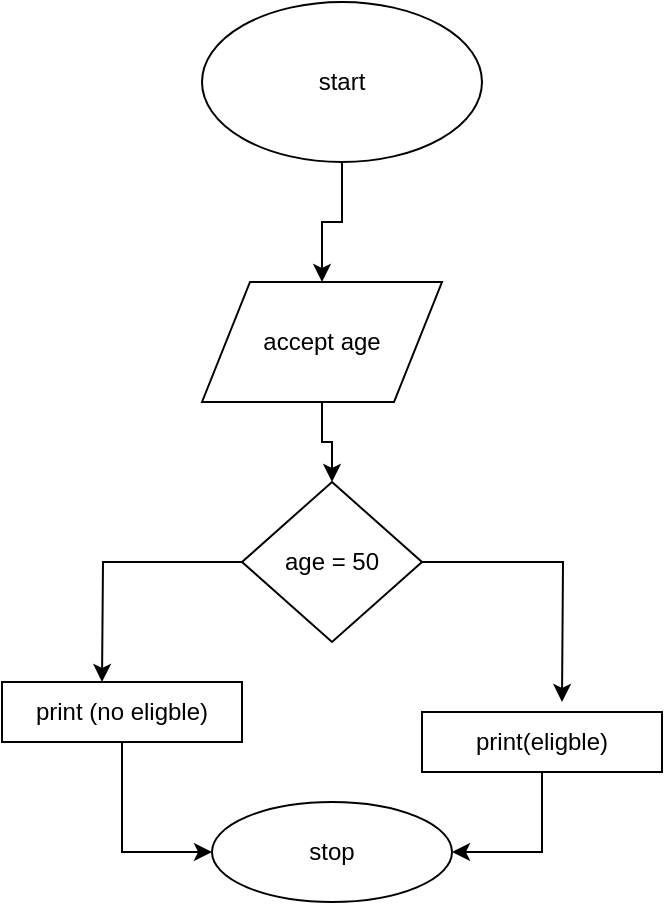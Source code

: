 <mxfile version="12.1.3" type="device" pages="1"><diagram id="mwgd9J96t_NfXyuGNaQL" name="Page-1"><mxGraphModel dx="978" dy="456" grid="1" gridSize="10" guides="1" tooltips="1" connect="1" arrows="1" fold="1" page="1" pageScale="1" pageWidth="850" pageHeight="1100" math="0" shadow="0"><root><object label="" id="0"><mxCell/></object><mxCell id="1" parent="0"/><mxCell id="na9DRBKX0Cb81zodaXw--26" style="edgeStyle=orthogonalEdgeStyle;rounded=0;orthogonalLoop=1;jettySize=auto;html=1;exitX=0.5;exitY=1;exitDx=0;exitDy=0;entryX=0.5;entryY=0;entryDx=0;entryDy=0;" edge="1" parent="1" source="na9DRBKX0Cb81zodaXw--17" target="na9DRBKX0Cb81zodaXw--18"><mxGeometry relative="1" as="geometry"/></mxCell><mxCell id="na9DRBKX0Cb81zodaXw--17" value="start" style="ellipse;whiteSpace=wrap;html=1;" vertex="1" parent="1"><mxGeometry x="300" y="100" width="140" height="80" as="geometry"/></mxCell><mxCell id="na9DRBKX0Cb81zodaXw--27" style="edgeStyle=orthogonalEdgeStyle;rounded=0;orthogonalLoop=1;jettySize=auto;html=1;exitX=0.5;exitY=1;exitDx=0;exitDy=0;entryX=0.5;entryY=0;entryDx=0;entryDy=0;" edge="1" parent="1" source="na9DRBKX0Cb81zodaXw--18" target="na9DRBKX0Cb81zodaXw--19"><mxGeometry relative="1" as="geometry"/></mxCell><mxCell id="na9DRBKX0Cb81zodaXw--18" value="accept age" style="shape=parallelogram;perimeter=parallelogramPerimeter;whiteSpace=wrap;html=1;" vertex="1" parent="1"><mxGeometry x="300" y="240" width="120" height="60" as="geometry"/></mxCell><mxCell id="na9DRBKX0Cb81zodaXw--21" value="" style="edgeStyle=orthogonalEdgeStyle;rounded=0;orthogonalLoop=1;jettySize=auto;html=1;" edge="1" parent="1" source="na9DRBKX0Cb81zodaXw--19"><mxGeometry relative="1" as="geometry"><mxPoint x="480" y="450" as="targetPoint"/></mxGeometry></mxCell><mxCell id="na9DRBKX0Cb81zodaXw--23" style="edgeStyle=orthogonalEdgeStyle;rounded=0;orthogonalLoop=1;jettySize=auto;html=1;exitX=0;exitY=0.5;exitDx=0;exitDy=0;" edge="1" parent="1" source="na9DRBKX0Cb81zodaXw--19"><mxGeometry relative="1" as="geometry"><mxPoint x="250" y="440" as="targetPoint"/></mxGeometry></mxCell><mxCell id="na9DRBKX0Cb81zodaXw--19" value="age = 50" style="rhombus;whiteSpace=wrap;html=1;" vertex="1" parent="1"><mxGeometry x="320" y="340" width="90" height="80" as="geometry"/></mxCell><mxCell id="na9DRBKX0Cb81zodaXw--30" style="edgeStyle=orthogonalEdgeStyle;rounded=0;orthogonalLoop=1;jettySize=auto;html=1;exitX=0.5;exitY=1;exitDx=0;exitDy=0;entryX=0;entryY=0.5;entryDx=0;entryDy=0;" edge="1" parent="1" source="na9DRBKX0Cb81zodaXw--24" target="na9DRBKX0Cb81zodaXw--28"><mxGeometry relative="1" as="geometry"/></mxCell><mxCell id="na9DRBKX0Cb81zodaXw--24" value="print (no eligble)" style="rounded=0;whiteSpace=wrap;html=1;" vertex="1" parent="1"><mxGeometry x="200" y="440" width="120" height="30" as="geometry"/></mxCell><mxCell id="na9DRBKX0Cb81zodaXw--31" style="edgeStyle=orthogonalEdgeStyle;rounded=0;orthogonalLoop=1;jettySize=auto;html=1;exitX=0.5;exitY=1;exitDx=0;exitDy=0;entryX=1;entryY=0.5;entryDx=0;entryDy=0;" edge="1" parent="1" source="na9DRBKX0Cb81zodaXw--25" target="na9DRBKX0Cb81zodaXw--28"><mxGeometry relative="1" as="geometry"/></mxCell><mxCell id="na9DRBKX0Cb81zodaXw--25" value="print(eligble)" style="rounded=0;whiteSpace=wrap;html=1;" vertex="1" parent="1"><mxGeometry x="410" y="455" width="120" height="30" as="geometry"/></mxCell><mxCell id="na9DRBKX0Cb81zodaXw--28" value="stop" style="ellipse;whiteSpace=wrap;html=1;" vertex="1" parent="1"><mxGeometry x="305" y="500" width="120" height="50" as="geometry"/></mxCell></root></mxGraphModel></diagram></mxfile>